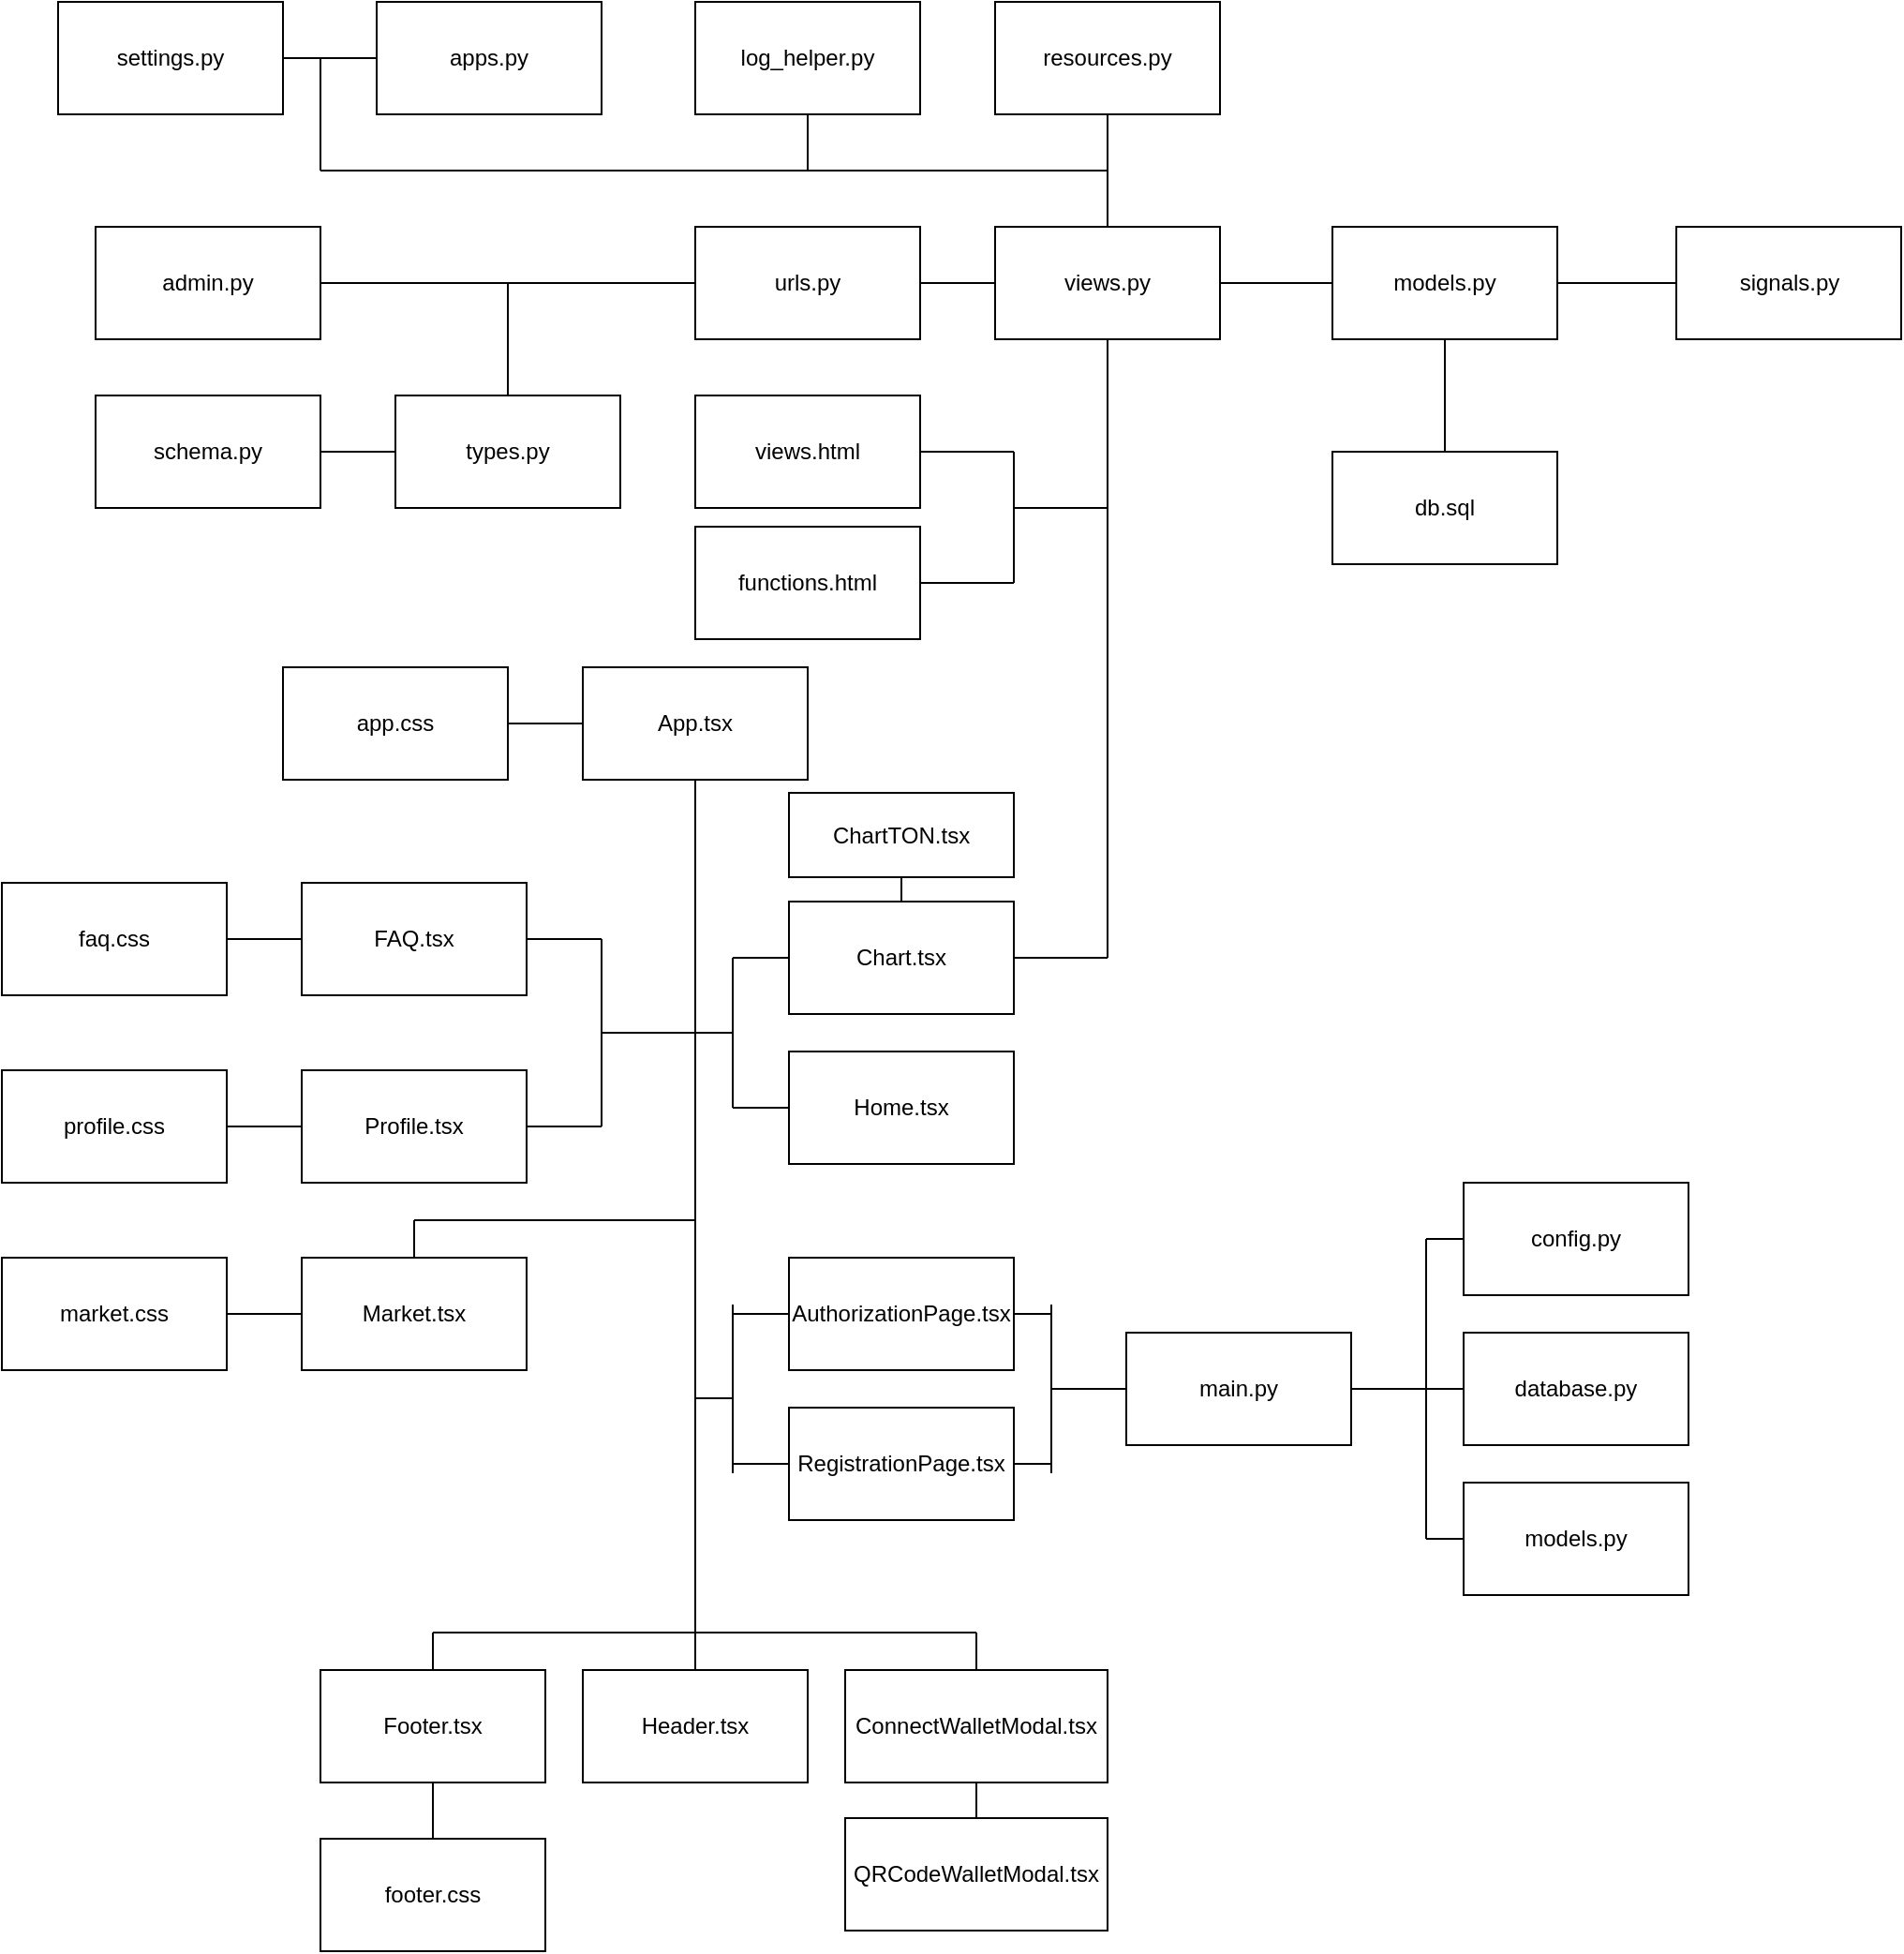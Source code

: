 <mxfile version="25.0.3">
  <diagram name="Страница — 1" id="OIgztMC9xmjlAzjdPpEm">
    <mxGraphModel dx="2981" dy="1131" grid="0" gridSize="10" guides="1" tooltips="1" connect="1" arrows="1" fold="1" page="1" pageScale="1" pageWidth="827" pageHeight="1169" math="0" shadow="0">
      <root>
        <mxCell id="0" />
        <mxCell id="1" parent="0" />
        <mxCell id="k0LEbVaQzsWmvaf97h7i-1" value="urls.py" style="rounded=0;whiteSpace=wrap;html=1;" vertex="1" parent="1">
          <mxGeometry x="-110" y="260" width="120" height="60" as="geometry" />
        </mxCell>
        <mxCell id="k0LEbVaQzsWmvaf97h7i-2" value="views.py" style="rounded=0;whiteSpace=wrap;html=1;" vertex="1" parent="1">
          <mxGeometry x="50" y="260" width="120" height="60" as="geometry" />
        </mxCell>
        <mxCell id="k0LEbVaQzsWmvaf97h7i-8" value="schema.py" style="rounded=0;whiteSpace=wrap;html=1;" vertex="1" parent="1">
          <mxGeometry x="-430" y="350" width="120" height="60" as="geometry" />
        </mxCell>
        <mxCell id="k0LEbVaQzsWmvaf97h7i-12" value="types.py" style="rounded=0;whiteSpace=wrap;html=1;" vertex="1" parent="1">
          <mxGeometry x="-270" y="350" width="120" height="60" as="geometry" />
        </mxCell>
        <mxCell id="k0LEbVaQzsWmvaf97h7i-15" value="" style="endArrow=none;html=1;rounded=0;exitX=1;exitY=0.5;exitDx=0;exitDy=0;" edge="1" parent="1" target="k0LEbVaQzsWmvaf97h7i-2">
          <mxGeometry width="50" height="50" relative="1" as="geometry">
            <mxPoint x="10" y="290" as="sourcePoint" />
            <mxPoint x="30" y="380" as="targetPoint" />
          </mxGeometry>
        </mxCell>
        <mxCell id="k0LEbVaQzsWmvaf97h7i-18" value="signals.py" style="rounded=0;whiteSpace=wrap;html=1;" vertex="1" parent="1">
          <mxGeometry x="413.5" y="260" width="120" height="60" as="geometry" />
        </mxCell>
        <mxCell id="k0LEbVaQzsWmvaf97h7i-20" value="functions.html" style="rounded=0;whiteSpace=wrap;html=1;" vertex="1" parent="1">
          <mxGeometry x="-110" y="420" width="120" height="60" as="geometry" />
        </mxCell>
        <mxCell id="k0LEbVaQzsWmvaf97h7i-21" value="views.html" style="rounded=0;whiteSpace=wrap;html=1;" vertex="1" parent="1">
          <mxGeometry x="-110" y="350" width="120" height="60" as="geometry" />
        </mxCell>
        <mxCell id="k0LEbVaQzsWmvaf97h7i-22" value="" style="endArrow=none;html=1;rounded=0;entryX=0.5;entryY=1;entryDx=0;entryDy=0;" edge="1" parent="1" target="k0LEbVaQzsWmvaf97h7i-2">
          <mxGeometry width="50" height="50" relative="1" as="geometry">
            <mxPoint x="110" y="410" as="sourcePoint" />
            <mxPoint x="130" y="330" as="targetPoint" />
          </mxGeometry>
        </mxCell>
        <mxCell id="k0LEbVaQzsWmvaf97h7i-26" value="log_helper.py" style="rounded=0;whiteSpace=wrap;html=1;" vertex="1" parent="1">
          <mxGeometry x="-110" y="140" width="120" height="60" as="geometry" />
        </mxCell>
        <mxCell id="k0LEbVaQzsWmvaf97h7i-27" value="resources.py" style="rounded=0;whiteSpace=wrap;html=1;" vertex="1" parent="1">
          <mxGeometry x="50" y="140" width="120" height="60" as="geometry" />
        </mxCell>
        <mxCell id="k0LEbVaQzsWmvaf97h7i-28" value="" style="endArrow=none;html=1;rounded=0;exitX=0.5;exitY=0;exitDx=0;exitDy=0;entryX=0.5;entryY=1;entryDx=0;entryDy=0;" edge="1" parent="1" source="k0LEbVaQzsWmvaf97h7i-2" target="k0LEbVaQzsWmvaf97h7i-27">
          <mxGeometry width="50" height="50" relative="1" as="geometry">
            <mxPoint x="60" y="260" as="sourcePoint" />
            <mxPoint x="110" y="210" as="targetPoint" />
          </mxGeometry>
        </mxCell>
        <mxCell id="k0LEbVaQzsWmvaf97h7i-29" value="" style="endArrow=none;html=1;rounded=0;entryX=0.5;entryY=1;entryDx=0;entryDy=0;" edge="1" parent="1" target="k0LEbVaQzsWmvaf97h7i-26">
          <mxGeometry width="50" height="50" relative="1" as="geometry">
            <mxPoint x="-50" y="230" as="sourcePoint" />
            <mxPoint x="-30" y="220" as="targetPoint" />
          </mxGeometry>
        </mxCell>
        <mxCell id="k0LEbVaQzsWmvaf97h7i-30" value="" style="endArrow=none;html=1;rounded=0;" edge="1" parent="1">
          <mxGeometry width="50" height="50" relative="1" as="geometry">
            <mxPoint x="-50" y="230" as="sourcePoint" />
            <mxPoint x="110" y="230" as="targetPoint" />
          </mxGeometry>
        </mxCell>
        <mxCell id="k0LEbVaQzsWmvaf97h7i-32" value="admin.py" style="rounded=0;whiteSpace=wrap;html=1;" vertex="1" parent="1">
          <mxGeometry x="-430" y="260" width="120" height="60" as="geometry" />
        </mxCell>
        <mxCell id="k0LEbVaQzsWmvaf97h7i-34" value="" style="endArrow=none;html=1;rounded=0;exitX=1;exitY=0.5;exitDx=0;exitDy=0;" edge="1" parent="1" source="k0LEbVaQzsWmvaf97h7i-20">
          <mxGeometry width="50" height="50" relative="1" as="geometry">
            <mxPoint x="90" y="420" as="sourcePoint" />
            <mxPoint x="60" y="450" as="targetPoint" />
          </mxGeometry>
        </mxCell>
        <mxCell id="k0LEbVaQzsWmvaf97h7i-35" value="" style="endArrow=none;html=1;rounded=0;" edge="1" parent="1">
          <mxGeometry width="50" height="50" relative="1" as="geometry">
            <mxPoint x="60" y="450" as="sourcePoint" />
            <mxPoint x="60" y="380" as="targetPoint" />
          </mxGeometry>
        </mxCell>
        <mxCell id="k0LEbVaQzsWmvaf97h7i-36" value="" style="endArrow=none;html=1;rounded=0;exitX=1;exitY=0.5;exitDx=0;exitDy=0;" edge="1" parent="1" source="k0LEbVaQzsWmvaf97h7i-21">
          <mxGeometry width="50" height="50" relative="1" as="geometry">
            <mxPoint x="170" y="420" as="sourcePoint" />
            <mxPoint x="60" y="380" as="targetPoint" />
          </mxGeometry>
        </mxCell>
        <mxCell id="k0LEbVaQzsWmvaf97h7i-37" value="" style="endArrow=none;html=1;rounded=0;" edge="1" parent="1">
          <mxGeometry width="50" height="50" relative="1" as="geometry">
            <mxPoint x="60" y="410" as="sourcePoint" />
            <mxPoint x="110" y="410" as="targetPoint" />
          </mxGeometry>
        </mxCell>
        <mxCell id="k0LEbVaQzsWmvaf97h7i-38" value="apps.py" style="rounded=0;whiteSpace=wrap;html=1;" vertex="1" parent="1">
          <mxGeometry x="-280" y="140" width="120" height="60" as="geometry" />
        </mxCell>
        <mxCell id="k0LEbVaQzsWmvaf97h7i-39" value="settings.py" style="rounded=0;whiteSpace=wrap;html=1;" vertex="1" parent="1">
          <mxGeometry x="-450" y="140" width="120" height="60" as="geometry" />
        </mxCell>
        <mxCell id="k0LEbVaQzsWmvaf97h7i-40" value="" style="endArrow=none;html=1;rounded=0;exitX=1;exitY=0.5;exitDx=0;exitDy=0;" edge="1" parent="1" source="k0LEbVaQzsWmvaf97h7i-39" target="k0LEbVaQzsWmvaf97h7i-38">
          <mxGeometry width="50" height="50" relative="1" as="geometry">
            <mxPoint x="-350" y="300" as="sourcePoint" />
            <mxPoint x="-300" y="250" as="targetPoint" />
          </mxGeometry>
        </mxCell>
        <mxCell id="k0LEbVaQzsWmvaf97h7i-41" value="" style="endArrow=none;html=1;rounded=0;" edge="1" parent="1">
          <mxGeometry width="50" height="50" relative="1" as="geometry">
            <mxPoint x="-310" y="230" as="sourcePoint" />
            <mxPoint x="-310" y="170" as="targetPoint" />
          </mxGeometry>
        </mxCell>
        <mxCell id="k0LEbVaQzsWmvaf97h7i-42" value="" style="endArrow=none;html=1;rounded=0;" edge="1" parent="1">
          <mxGeometry width="50" height="50" relative="1" as="geometry">
            <mxPoint x="-310" y="230" as="sourcePoint" />
            <mxPoint x="-50" y="230" as="targetPoint" />
          </mxGeometry>
        </mxCell>
        <mxCell id="k0LEbVaQzsWmvaf97h7i-43" value="App.tsx" style="rounded=0;whiteSpace=wrap;html=1;" vertex="1" parent="1">
          <mxGeometry x="-170" y="495" width="120" height="60" as="geometry" />
        </mxCell>
        <mxCell id="k0LEbVaQzsWmvaf97h7i-45" value="Profile.tsx" style="rounded=0;whiteSpace=wrap;html=1;" vertex="1" parent="1">
          <mxGeometry x="-320" y="710" width="120" height="60" as="geometry" />
        </mxCell>
        <mxCell id="k0LEbVaQzsWmvaf97h7i-49" value="Home.tsx" style="rounded=0;whiteSpace=wrap;html=1;" vertex="1" parent="1">
          <mxGeometry x="-60" y="700" width="120" height="60" as="geometry" />
        </mxCell>
        <mxCell id="k0LEbVaQzsWmvaf97h7i-50" value="AuthorizationPage.tsx" style="rounded=0;whiteSpace=wrap;html=1;" vertex="1" parent="1">
          <mxGeometry x="-60" y="810" width="120" height="60" as="geometry" />
        </mxCell>
        <mxCell id="k0LEbVaQzsWmvaf97h7i-51" value="RegistrationPage.tsx" style="rounded=0;whiteSpace=wrap;html=1;" vertex="1" parent="1">
          <mxGeometry x="-60" y="890" width="120" height="60" as="geometry" />
        </mxCell>
        <mxCell id="k0LEbVaQzsWmvaf97h7i-54" value="" style="endArrow=none;html=1;rounded=0;" edge="1" parent="1">
          <mxGeometry width="50" height="50" relative="1" as="geometry">
            <mxPoint x="-260" y="790" as="sourcePoint" />
            <mxPoint x="-110" y="790" as="targetPoint" />
          </mxGeometry>
        </mxCell>
        <mxCell id="k0LEbVaQzsWmvaf97h7i-55" value="" style="endArrow=none;html=1;rounded=0;" edge="1" parent="1">
          <mxGeometry width="50" height="50" relative="1" as="geometry">
            <mxPoint x="-260" y="810" as="sourcePoint" />
            <mxPoint x="-260" y="790" as="targetPoint" />
          </mxGeometry>
        </mxCell>
        <mxCell id="k0LEbVaQzsWmvaf97h7i-57" value="" style="endArrow=none;html=1;rounded=0;exitX=1;exitY=0.5;exitDx=0;exitDy=0;" edge="1" parent="1">
          <mxGeometry width="50" height="50" relative="1" as="geometry">
            <mxPoint x="-200" y="640" as="sourcePoint" />
            <mxPoint x="-160" y="640" as="targetPoint" />
          </mxGeometry>
        </mxCell>
        <mxCell id="k0LEbVaQzsWmvaf97h7i-58" value="" style="endArrow=none;html=1;rounded=0;exitX=1;exitY=0.5;exitDx=0;exitDy=0;" edge="1" parent="1" source="k0LEbVaQzsWmvaf97h7i-45">
          <mxGeometry width="50" height="50" relative="1" as="geometry">
            <mxPoint x="-150" y="730" as="sourcePoint" />
            <mxPoint x="-160" y="740" as="targetPoint" />
          </mxGeometry>
        </mxCell>
        <mxCell id="k0LEbVaQzsWmvaf97h7i-59" value="" style="endArrow=none;html=1;rounded=0;" edge="1" parent="1">
          <mxGeometry width="50" height="50" relative="1" as="geometry">
            <mxPoint x="-160" y="740" as="sourcePoint" />
            <mxPoint x="-160" y="640" as="targetPoint" />
          </mxGeometry>
        </mxCell>
        <mxCell id="k0LEbVaQzsWmvaf97h7i-62" value="" style="endArrow=none;html=1;rounded=0;" edge="1" parent="1">
          <mxGeometry width="50" height="50" relative="1" as="geometry">
            <mxPoint x="-90" y="730" as="sourcePoint" />
            <mxPoint x="-90" y="650" as="targetPoint" />
            <Array as="points">
              <mxPoint x="-90" y="690" />
            </Array>
          </mxGeometry>
        </mxCell>
        <mxCell id="k0LEbVaQzsWmvaf97h7i-63" value="" style="endArrow=none;html=1;rounded=0;" edge="1" parent="1">
          <mxGeometry width="50" height="50" relative="1" as="geometry">
            <mxPoint x="-160" y="690" as="sourcePoint" />
            <mxPoint x="-90" y="690" as="targetPoint" />
          </mxGeometry>
        </mxCell>
        <mxCell id="k0LEbVaQzsWmvaf97h7i-65" value="FAQ.tsx" style="rounded=0;whiteSpace=wrap;html=1;" vertex="1" parent="1">
          <mxGeometry x="-320" y="610" width="120" height="60" as="geometry" />
        </mxCell>
        <mxCell id="k0LEbVaQzsWmvaf97h7i-67" value="" style="endArrow=none;html=1;rounded=0;entryX=0.5;entryY=1;entryDx=0;entryDy=0;" edge="1" parent="1" target="k0LEbVaQzsWmvaf97h7i-43">
          <mxGeometry width="50" height="50" relative="1" as="geometry">
            <mxPoint x="-110" y="790" as="sourcePoint" />
            <mxPoint x="-70" y="720" as="targetPoint" />
          </mxGeometry>
        </mxCell>
        <mxCell id="k0LEbVaQzsWmvaf97h7i-69" value="" style="endArrow=none;html=1;rounded=0;entryX=0;entryY=0.5;entryDx=0;entryDy=0;" edge="1" parent="1">
          <mxGeometry width="50" height="50" relative="1" as="geometry">
            <mxPoint x="-90" y="650" as="sourcePoint" />
            <mxPoint x="-60" y="650" as="targetPoint" />
          </mxGeometry>
        </mxCell>
        <mxCell id="k0LEbVaQzsWmvaf97h7i-70" value="" style="endArrow=none;html=1;rounded=0;entryX=0;entryY=0.5;entryDx=0;entryDy=0;" edge="1" parent="1" target="k0LEbVaQzsWmvaf97h7i-49">
          <mxGeometry width="50" height="50" relative="1" as="geometry">
            <mxPoint x="-90" y="730" as="sourcePoint" />
            <mxPoint x="-90" y="610" as="targetPoint" />
          </mxGeometry>
        </mxCell>
        <mxCell id="k0LEbVaQzsWmvaf97h7i-71" value="" style="endArrow=none;html=1;rounded=0;" edge="1" parent="1">
          <mxGeometry width="50" height="50" relative="1" as="geometry">
            <mxPoint x="110" y="410" as="sourcePoint" />
            <mxPoint x="110" y="650" as="targetPoint" />
          </mxGeometry>
        </mxCell>
        <mxCell id="k0LEbVaQzsWmvaf97h7i-72" value="" style="endArrow=none;html=1;rounded=0;exitX=1;exitY=0.5;exitDx=0;exitDy=0;" edge="1" parent="1" source="k0LEbVaQzsWmvaf97h7i-51">
          <mxGeometry width="50" height="50" relative="1" as="geometry">
            <mxPoint x="120" y="815" as="sourcePoint" />
            <mxPoint x="80" y="920" as="targetPoint" />
          </mxGeometry>
        </mxCell>
        <mxCell id="k0LEbVaQzsWmvaf97h7i-73" value="" style="endArrow=none;html=1;rounded=0;exitX=1;exitY=0.5;exitDx=0;exitDy=0;" edge="1" parent="1" source="k0LEbVaQzsWmvaf97h7i-50">
          <mxGeometry width="50" height="50" relative="1" as="geometry">
            <mxPoint x="140" y="805" as="sourcePoint" />
            <mxPoint x="80" y="840" as="targetPoint" />
          </mxGeometry>
        </mxCell>
        <mxCell id="k0LEbVaQzsWmvaf97h7i-74" value="" style="endArrow=none;html=1;rounded=0;" edge="1" parent="1">
          <mxGeometry width="50" height="50" relative="1" as="geometry">
            <mxPoint x="80" y="835" as="sourcePoint" />
            <mxPoint x="80" y="925" as="targetPoint" />
            <Array as="points">
              <mxPoint x="80" y="875" />
            </Array>
          </mxGeometry>
        </mxCell>
        <mxCell id="k0LEbVaQzsWmvaf97h7i-76" value="" style="endArrow=none;html=1;rounded=0;exitX=1;exitY=0.5;exitDx=0;exitDy=0;" edge="1" parent="1">
          <mxGeometry width="50" height="50" relative="1" as="geometry">
            <mxPoint x="60" y="650" as="sourcePoint" />
            <mxPoint x="110" y="650" as="targetPoint" />
          </mxGeometry>
        </mxCell>
        <mxCell id="k0LEbVaQzsWmvaf97h7i-78" value="" style="endArrow=none;html=1;rounded=0;" edge="1" parent="1">
          <mxGeometry width="50" height="50" relative="1" as="geometry">
            <mxPoint x="-110" y="1010" as="sourcePoint" />
            <mxPoint x="-110" y="785" as="targetPoint" />
          </mxGeometry>
        </mxCell>
        <mxCell id="k0LEbVaQzsWmvaf97h7i-80" value="" style="endArrow=none;html=1;rounded=0;" edge="1" parent="1">
          <mxGeometry width="50" height="50" relative="1" as="geometry">
            <mxPoint x="-90" y="885" as="sourcePoint" />
            <mxPoint x="-110" y="885" as="targetPoint" />
          </mxGeometry>
        </mxCell>
        <mxCell id="k0LEbVaQzsWmvaf97h7i-81" value="" style="endArrow=none;html=1;rounded=0;" edge="1" parent="1">
          <mxGeometry width="50" height="50" relative="1" as="geometry">
            <mxPoint x="-90" y="925" as="sourcePoint" />
            <mxPoint x="-90" y="885" as="targetPoint" />
          </mxGeometry>
        </mxCell>
        <mxCell id="k0LEbVaQzsWmvaf97h7i-83" value="" style="endArrow=none;html=1;rounded=0;entryX=0;entryY=0.5;entryDx=0;entryDy=0;" edge="1" parent="1" target="k0LEbVaQzsWmvaf97h7i-51">
          <mxGeometry width="50" height="50" relative="1" as="geometry">
            <mxPoint x="-90" y="920" as="sourcePoint" />
            <mxPoint x="-260" y="905" as="targetPoint" />
          </mxGeometry>
        </mxCell>
        <mxCell id="k0LEbVaQzsWmvaf97h7i-84" value="" style="endArrow=none;html=1;rounded=0;exitX=0;exitY=0.5;exitDx=0;exitDy=0;" edge="1" parent="1" source="k0LEbVaQzsWmvaf97h7i-50">
          <mxGeometry width="50" height="50" relative="1" as="geometry">
            <mxPoint x="-80" y="795" as="sourcePoint" />
            <mxPoint x="-90" y="840" as="targetPoint" />
          </mxGeometry>
        </mxCell>
        <mxCell id="k0LEbVaQzsWmvaf97h7i-85" value="" style="endArrow=none;html=1;rounded=0;" edge="1" parent="1">
          <mxGeometry width="50" height="50" relative="1" as="geometry">
            <mxPoint x="-90" y="885" as="sourcePoint" />
            <mxPoint x="-90" y="835" as="targetPoint" />
          </mxGeometry>
        </mxCell>
        <mxCell id="k0LEbVaQzsWmvaf97h7i-87" value="models.py" style="rounded=0;whiteSpace=wrap;html=1;" vertex="1" parent="1">
          <mxGeometry x="230" y="260" width="120" height="60" as="geometry" />
        </mxCell>
        <mxCell id="k0LEbVaQzsWmvaf97h7i-89" value="" style="endArrow=none;html=1;rounded=0;exitX=1;exitY=0.5;exitDx=0;exitDy=0;entryX=0;entryY=0.5;entryDx=0;entryDy=0;" edge="1" parent="1" source="k0LEbVaQzsWmvaf97h7i-8" target="k0LEbVaQzsWmvaf97h7i-12">
          <mxGeometry width="50" height="50" relative="1" as="geometry">
            <mxPoint x="-310" y="500" as="sourcePoint" />
            <mxPoint x="-260" y="450" as="targetPoint" />
          </mxGeometry>
        </mxCell>
        <mxCell id="k0LEbVaQzsWmvaf97h7i-90" value="" style="endArrow=none;html=1;rounded=0;exitX=1;exitY=0.5;exitDx=0;exitDy=0;entryX=0;entryY=0.5;entryDx=0;entryDy=0;" edge="1" parent="1" source="k0LEbVaQzsWmvaf97h7i-32" target="k0LEbVaQzsWmvaf97h7i-1">
          <mxGeometry width="50" height="50" relative="1" as="geometry">
            <mxPoint x="-250" y="320" as="sourcePoint" />
            <mxPoint x="-200" y="270" as="targetPoint" />
          </mxGeometry>
        </mxCell>
        <mxCell id="k0LEbVaQzsWmvaf97h7i-91" value="" style="endArrow=none;html=1;rounded=0;exitX=0.5;exitY=0;exitDx=0;exitDy=0;" edge="1" parent="1" source="k0LEbVaQzsWmvaf97h7i-12">
          <mxGeometry width="50" height="50" relative="1" as="geometry">
            <mxPoint x="-280" y="490" as="sourcePoint" />
            <mxPoint x="-210" y="290" as="targetPoint" />
          </mxGeometry>
        </mxCell>
        <mxCell id="k0LEbVaQzsWmvaf97h7i-92" value="" style="endArrow=none;html=1;rounded=0;exitX=1;exitY=0.5;exitDx=0;exitDy=0;entryX=0;entryY=0.5;entryDx=0;entryDy=0;" edge="1" parent="1" source="k0LEbVaQzsWmvaf97h7i-2" target="k0LEbVaQzsWmvaf97h7i-87">
          <mxGeometry width="50" height="50" relative="1" as="geometry">
            <mxPoint x="270" y="190" as="sourcePoint" />
            <mxPoint x="320" y="140" as="targetPoint" />
          </mxGeometry>
        </mxCell>
        <mxCell id="k0LEbVaQzsWmvaf97h7i-94" value="" style="endArrow=none;html=1;rounded=0;entryX=1;entryY=0.5;entryDx=0;entryDy=0;exitX=0;exitY=0.5;exitDx=0;exitDy=0;" edge="1" parent="1" source="k0LEbVaQzsWmvaf97h7i-18" target="k0LEbVaQzsWmvaf97h7i-87">
          <mxGeometry width="50" height="50" relative="1" as="geometry">
            <mxPoint x="500" y="470" as="sourcePoint" />
            <mxPoint x="550" y="420" as="targetPoint" />
          </mxGeometry>
        </mxCell>
        <mxCell id="k0LEbVaQzsWmvaf97h7i-96" value="db.sql" style="rounded=0;whiteSpace=wrap;html=1;" vertex="1" parent="1">
          <mxGeometry x="230" y="380" width="120" height="60" as="geometry" />
        </mxCell>
        <mxCell id="k0LEbVaQzsWmvaf97h7i-97" value="" style="endArrow=none;html=1;rounded=0;entryX=0.5;entryY=1;entryDx=0;entryDy=0;exitX=0.5;exitY=0;exitDx=0;exitDy=0;" edge="1" parent="1" source="k0LEbVaQzsWmvaf97h7i-96" target="k0LEbVaQzsWmvaf97h7i-87">
          <mxGeometry width="50" height="50" relative="1" as="geometry">
            <mxPoint x="170" y="490" as="sourcePoint" />
            <mxPoint x="220" y="440" as="targetPoint" />
          </mxGeometry>
        </mxCell>
        <mxCell id="k0LEbVaQzsWmvaf97h7i-98" value="main.py" style="rounded=0;whiteSpace=wrap;html=1;" vertex="1" parent="1">
          <mxGeometry x="120" y="850" width="120" height="60" as="geometry" />
        </mxCell>
        <mxCell id="k0LEbVaQzsWmvaf97h7i-99" value="config.py" style="rounded=0;whiteSpace=wrap;html=1;" vertex="1" parent="1">
          <mxGeometry x="300" y="770" width="120" height="60" as="geometry" />
        </mxCell>
        <mxCell id="k0LEbVaQzsWmvaf97h7i-100" value="database.py" style="rounded=0;whiteSpace=wrap;html=1;" vertex="1" parent="1">
          <mxGeometry x="300" y="850" width="120" height="60" as="geometry" />
        </mxCell>
        <mxCell id="k0LEbVaQzsWmvaf97h7i-101" value="models.py" style="rounded=0;whiteSpace=wrap;html=1;" vertex="1" parent="1">
          <mxGeometry x="300" y="930" width="120" height="60" as="geometry" />
        </mxCell>
        <mxCell id="k0LEbVaQzsWmvaf97h7i-102" value="" style="endArrow=none;html=1;rounded=0;exitX=1;exitY=0.5;exitDx=0;exitDy=0;" edge="1" parent="1" source="k0LEbVaQzsWmvaf97h7i-98" target="k0LEbVaQzsWmvaf97h7i-100">
          <mxGeometry width="50" height="50" relative="1" as="geometry">
            <mxPoint x="30" y="770" as="sourcePoint" />
            <mxPoint x="280" y="880" as="targetPoint" />
          </mxGeometry>
        </mxCell>
        <mxCell id="k0LEbVaQzsWmvaf97h7i-103" value="" style="endArrow=none;html=1;rounded=0;" edge="1" parent="1">
          <mxGeometry width="50" height="50" relative="1" as="geometry">
            <mxPoint x="280" y="960" as="sourcePoint" />
            <mxPoint x="280" y="800" as="targetPoint" />
          </mxGeometry>
        </mxCell>
        <mxCell id="k0LEbVaQzsWmvaf97h7i-104" value="" style="endArrow=none;html=1;rounded=0;exitX=0;exitY=0.5;exitDx=0;exitDy=0;" edge="1" parent="1" source="k0LEbVaQzsWmvaf97h7i-99">
          <mxGeometry width="50" height="50" relative="1" as="geometry">
            <mxPoint x="180" y="680" as="sourcePoint" />
            <mxPoint x="280" y="800" as="targetPoint" />
          </mxGeometry>
        </mxCell>
        <mxCell id="k0LEbVaQzsWmvaf97h7i-105" value="" style="endArrow=none;html=1;rounded=0;entryX=0;entryY=0.5;entryDx=0;entryDy=0;" edge="1" parent="1" target="k0LEbVaQzsWmvaf97h7i-101">
          <mxGeometry width="50" height="50" relative="1" as="geometry">
            <mxPoint x="280" y="960" as="sourcePoint" />
            <mxPoint x="250" y="1080" as="targetPoint" />
          </mxGeometry>
        </mxCell>
        <mxCell id="k0LEbVaQzsWmvaf97h7i-107" value="" style="endArrow=none;html=1;rounded=0;entryX=0;entryY=0.5;entryDx=0;entryDy=0;" edge="1" parent="1" target="k0LEbVaQzsWmvaf97h7i-98">
          <mxGeometry width="50" height="50" relative="1" as="geometry">
            <mxPoint x="80" y="880" as="sourcePoint" />
            <mxPoint x="100" y="830" as="targetPoint" />
          </mxGeometry>
        </mxCell>
        <mxCell id="k0LEbVaQzsWmvaf97h7i-109" value="Footer.tsx" style="rounded=0;whiteSpace=wrap;html=1;" vertex="1" parent="1">
          <mxGeometry x="-310" y="1030" width="120" height="60" as="geometry" />
        </mxCell>
        <mxCell id="k0LEbVaQzsWmvaf97h7i-110" value="Header.tsx" style="rounded=0;whiteSpace=wrap;html=1;" vertex="1" parent="1">
          <mxGeometry x="-170" y="1030" width="120" height="60" as="geometry" />
        </mxCell>
        <mxCell id="k0LEbVaQzsWmvaf97h7i-113" value="" style="endArrow=none;html=1;rounded=0;" edge="1" parent="1">
          <mxGeometry width="50" height="50" relative="1" as="geometry">
            <mxPoint x="-250" y="1010" as="sourcePoint" />
            <mxPoint x="40" y="1010" as="targetPoint" />
          </mxGeometry>
        </mxCell>
        <mxCell id="k0LEbVaQzsWmvaf97h7i-114" value="Market.tsx" style="rounded=0;whiteSpace=wrap;html=1;" vertex="1" parent="1">
          <mxGeometry x="-320" y="810" width="120" height="60" as="geometry" />
        </mxCell>
        <mxCell id="k0LEbVaQzsWmvaf97h7i-115" value="Chart.tsx" style="rounded=0;whiteSpace=wrap;html=1;" vertex="1" parent="1">
          <mxGeometry x="-60" y="620" width="120" height="60" as="geometry" />
        </mxCell>
        <mxCell id="k0LEbVaQzsWmvaf97h7i-116" value="ChartTON.tsx" style="rounded=0;whiteSpace=wrap;html=1;" vertex="1" parent="1">
          <mxGeometry x="-60" y="562" width="120" height="45" as="geometry" />
        </mxCell>
        <mxCell id="k0LEbVaQzsWmvaf97h7i-117" value="" style="endArrow=none;html=1;rounded=0;exitX=0.5;exitY=1;exitDx=0;exitDy=0;entryX=0.5;entryY=0;entryDx=0;entryDy=0;" edge="1" parent="1" source="k0LEbVaQzsWmvaf97h7i-116" target="k0LEbVaQzsWmvaf97h7i-115">
          <mxGeometry width="50" height="50" relative="1" as="geometry">
            <mxPoint x="300" y="720" as="sourcePoint" />
            <mxPoint x="350" y="670" as="targetPoint" />
          </mxGeometry>
        </mxCell>
        <mxCell id="k0LEbVaQzsWmvaf97h7i-119" value="" style="endArrow=none;html=1;rounded=0;exitX=0.5;exitY=0;exitDx=0;exitDy=0;" edge="1" parent="1" source="k0LEbVaQzsWmvaf97h7i-109">
          <mxGeometry width="50" height="50" relative="1" as="geometry">
            <mxPoint x="-290" y="1000" as="sourcePoint" />
            <mxPoint x="-250" y="1010" as="targetPoint" />
          </mxGeometry>
        </mxCell>
        <mxCell id="k0LEbVaQzsWmvaf97h7i-120" value="" style="endArrow=none;html=1;rounded=0;exitX=0.5;exitY=0;exitDx=0;exitDy=0;" edge="1" parent="1" source="k0LEbVaQzsWmvaf97h7i-110">
          <mxGeometry width="50" height="50" relative="1" as="geometry">
            <mxPoint x="-180" y="970" as="sourcePoint" />
            <mxPoint x="-110" y="1010" as="targetPoint" />
          </mxGeometry>
        </mxCell>
        <mxCell id="k0LEbVaQzsWmvaf97h7i-121" value="ConnectWalletModal.tsx" style="rounded=0;whiteSpace=wrap;html=1;" vertex="1" parent="1">
          <mxGeometry x="-30" y="1030" width="140" height="60" as="geometry" />
        </mxCell>
        <mxCell id="k0LEbVaQzsWmvaf97h7i-122" value="" style="endArrow=none;html=1;rounded=0;exitX=0.5;exitY=0;exitDx=0;exitDy=0;" edge="1" parent="1" source="k0LEbVaQzsWmvaf97h7i-121">
          <mxGeometry width="50" height="50" relative="1" as="geometry">
            <mxPoint x="30" y="1010" as="sourcePoint" />
            <mxPoint x="40" y="1010" as="targetPoint" />
          </mxGeometry>
        </mxCell>
        <mxCell id="k0LEbVaQzsWmvaf97h7i-123" value="QRCodeWalletModal.tsx" style="rounded=0;whiteSpace=wrap;html=1;" vertex="1" parent="1">
          <mxGeometry x="-30" y="1109" width="140" height="60" as="geometry" />
        </mxCell>
        <mxCell id="k0LEbVaQzsWmvaf97h7i-124" value="" style="endArrow=none;html=1;rounded=0;entryX=0.5;entryY=1;entryDx=0;entryDy=0;exitX=0.5;exitY=0;exitDx=0;exitDy=0;" edge="1" parent="1" source="k0LEbVaQzsWmvaf97h7i-123" target="k0LEbVaQzsWmvaf97h7i-121">
          <mxGeometry width="50" height="50" relative="1" as="geometry">
            <mxPoint x="-100" y="1160" as="sourcePoint" />
            <mxPoint x="-50" y="1110" as="targetPoint" />
          </mxGeometry>
        </mxCell>
        <mxCell id="k0LEbVaQzsWmvaf97h7i-125" value="faq.css" style="rounded=0;whiteSpace=wrap;html=1;" vertex="1" parent="1">
          <mxGeometry x="-480" y="610" width="120" height="60" as="geometry" />
        </mxCell>
        <mxCell id="k0LEbVaQzsWmvaf97h7i-126" value="" style="endArrow=none;html=1;rounded=0;entryX=1;entryY=0.5;entryDx=0;entryDy=0;exitX=0;exitY=0.5;exitDx=0;exitDy=0;" edge="1" parent="1" source="k0LEbVaQzsWmvaf97h7i-65" target="k0LEbVaQzsWmvaf97h7i-125">
          <mxGeometry width="50" height="50" relative="1" as="geometry">
            <mxPoint x="-500" y="830" as="sourcePoint" />
            <mxPoint x="-450" y="780" as="targetPoint" />
          </mxGeometry>
        </mxCell>
        <mxCell id="k0LEbVaQzsWmvaf97h7i-127" value="market.css" style="rounded=0;whiteSpace=wrap;html=1;" vertex="1" parent="1">
          <mxGeometry x="-480" y="810" width="120" height="60" as="geometry" />
        </mxCell>
        <mxCell id="k0LEbVaQzsWmvaf97h7i-128" value="profile.css" style="rounded=0;whiteSpace=wrap;html=1;" vertex="1" parent="1">
          <mxGeometry x="-480" y="710" width="120" height="60" as="geometry" />
        </mxCell>
        <mxCell id="k0LEbVaQzsWmvaf97h7i-129" value="" style="endArrow=none;html=1;rounded=0;entryX=0;entryY=0.5;entryDx=0;entryDy=0;exitX=1;exitY=0.5;exitDx=0;exitDy=0;" edge="1" parent="1" source="k0LEbVaQzsWmvaf97h7i-128" target="k0LEbVaQzsWmvaf97h7i-45">
          <mxGeometry width="50" height="50" relative="1" as="geometry">
            <mxPoint x="-650" y="800" as="sourcePoint" />
            <mxPoint x="-600" y="750" as="targetPoint" />
          </mxGeometry>
        </mxCell>
        <mxCell id="k0LEbVaQzsWmvaf97h7i-130" value="" style="endArrow=none;html=1;rounded=0;entryX=0;entryY=0.5;entryDx=0;entryDy=0;exitX=1;exitY=0.5;exitDx=0;exitDy=0;" edge="1" parent="1" source="k0LEbVaQzsWmvaf97h7i-127" target="k0LEbVaQzsWmvaf97h7i-114">
          <mxGeometry width="50" height="50" relative="1" as="geometry">
            <mxPoint x="-440" y="900" as="sourcePoint" />
            <mxPoint x="-390" y="850" as="targetPoint" />
          </mxGeometry>
        </mxCell>
        <mxCell id="k0LEbVaQzsWmvaf97h7i-133" value="footer.css" style="rounded=0;whiteSpace=wrap;html=1;" vertex="1" parent="1">
          <mxGeometry x="-310" y="1120" width="120" height="60" as="geometry" />
        </mxCell>
        <mxCell id="k0LEbVaQzsWmvaf97h7i-134" value="" style="endArrow=none;html=1;rounded=0;entryX=0.5;entryY=1;entryDx=0;entryDy=0;exitX=0.5;exitY=0;exitDx=0;exitDy=0;" edge="1" parent="1" source="k0LEbVaQzsWmvaf97h7i-133" target="k0LEbVaQzsWmvaf97h7i-109">
          <mxGeometry width="50" height="50" relative="1" as="geometry">
            <mxPoint x="-490" y="1140" as="sourcePoint" />
            <mxPoint x="-440" y="1090" as="targetPoint" />
          </mxGeometry>
        </mxCell>
        <mxCell id="k0LEbVaQzsWmvaf97h7i-135" value="app.css" style="rounded=0;whiteSpace=wrap;html=1;" vertex="1" parent="1">
          <mxGeometry x="-330" y="495" width="120" height="60" as="geometry" />
        </mxCell>
        <mxCell id="k0LEbVaQzsWmvaf97h7i-136" value="" style="endArrow=none;html=1;rounded=0;entryX=0;entryY=0.5;entryDx=0;entryDy=0;exitX=1;exitY=0.5;exitDx=0;exitDy=0;" edge="1" parent="1" source="k0LEbVaQzsWmvaf97h7i-135" target="k0LEbVaQzsWmvaf97h7i-43">
          <mxGeometry width="50" height="50" relative="1" as="geometry">
            <mxPoint x="-500" y="610" as="sourcePoint" />
            <mxPoint x="-450" y="560" as="targetPoint" />
          </mxGeometry>
        </mxCell>
      </root>
    </mxGraphModel>
  </diagram>
</mxfile>
